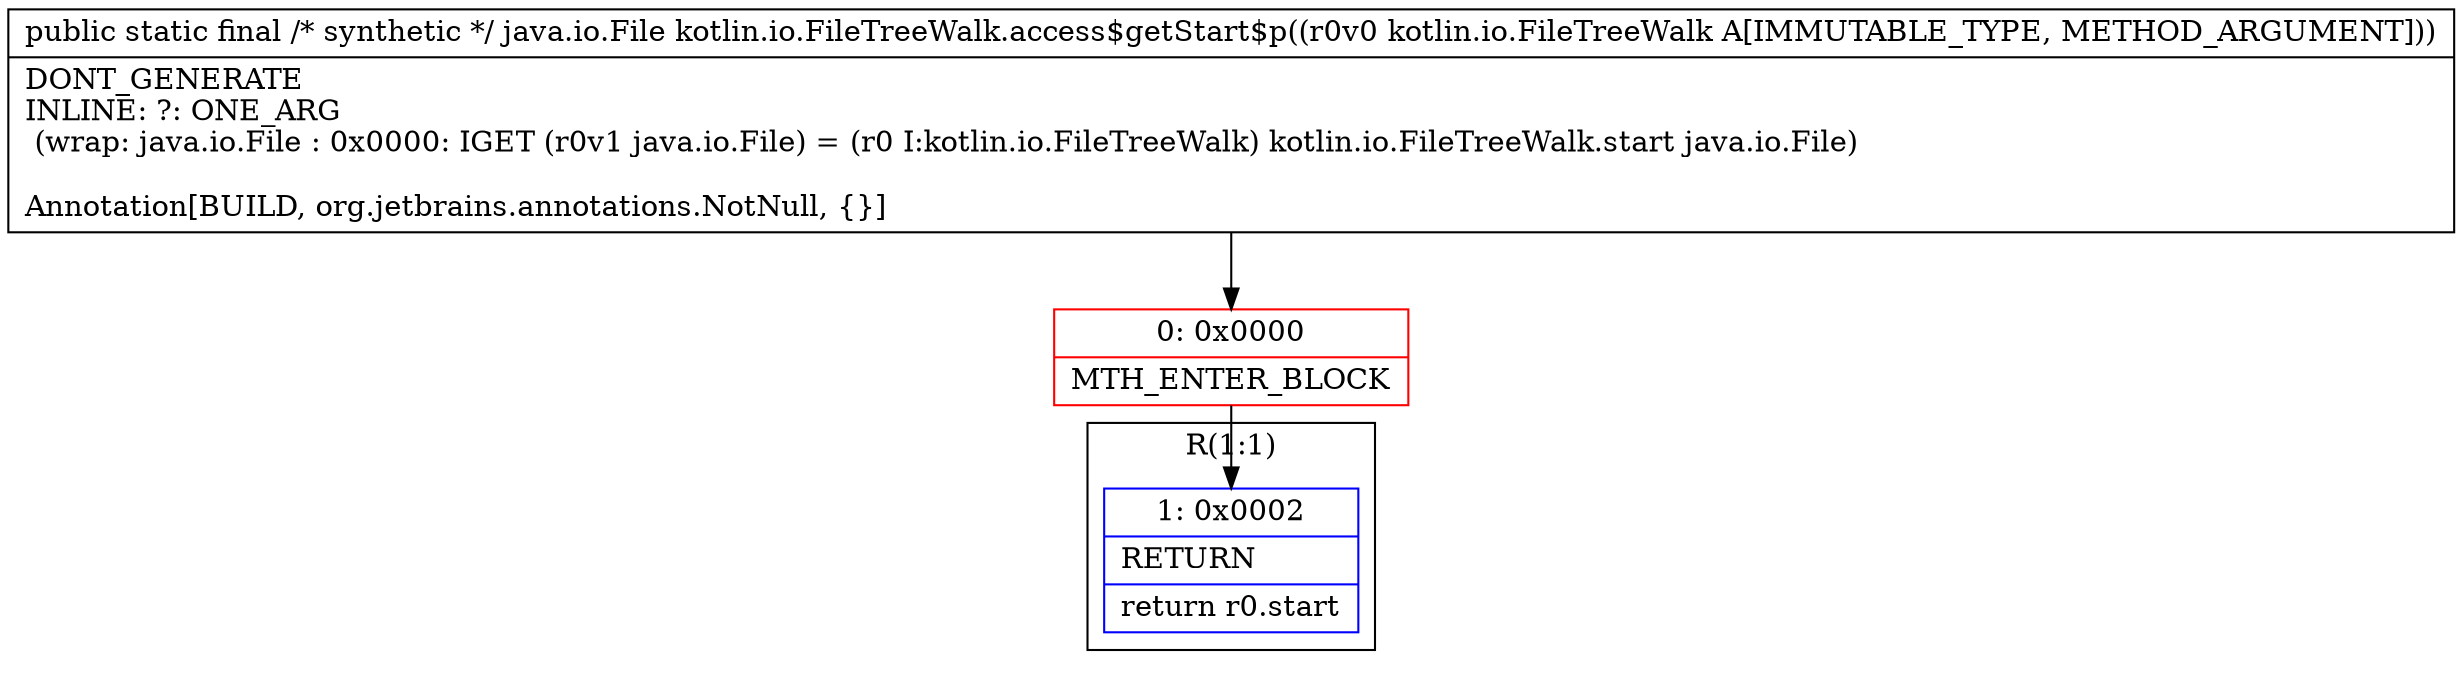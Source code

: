digraph "CFG forkotlin.io.FileTreeWalk.access$getStart$p(Lkotlin\/io\/FileTreeWalk;)Ljava\/io\/File;" {
subgraph cluster_Region_862770371 {
label = "R(1:1)";
node [shape=record,color=blue];
Node_1 [shape=record,label="{1\:\ 0x0002|RETURN\l|return r0.start\l}"];
}
Node_0 [shape=record,color=red,label="{0\:\ 0x0000|MTH_ENTER_BLOCK\l}"];
MethodNode[shape=record,label="{public static final \/* synthetic *\/ java.io.File kotlin.io.FileTreeWalk.access$getStart$p((r0v0 kotlin.io.FileTreeWalk A[IMMUTABLE_TYPE, METHOD_ARGUMENT]))  | DONT_GENERATE\lINLINE: ?: ONE_ARG  \l  (wrap: java.io.File : 0x0000: IGET  (r0v1 java.io.File) = (r0 I:kotlin.io.FileTreeWalk) kotlin.io.FileTreeWalk.start java.io.File)\l\lAnnotation[BUILD, org.jetbrains.annotations.NotNull, \{\}]\l}"];
MethodNode -> Node_0;
Node_0 -> Node_1;
}

